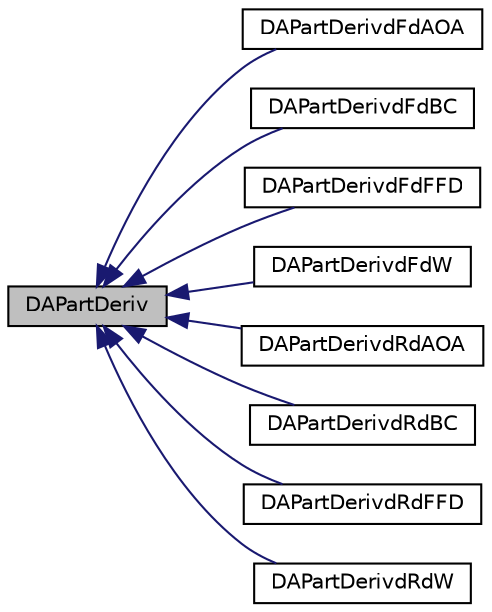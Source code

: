digraph "DAPartDeriv"
{
  bgcolor="transparent";
  edge [fontname="Helvetica",fontsize="10",labelfontname="Helvetica",labelfontsize="10"];
  node [fontname="Helvetica",fontsize="10",shape=record];
  rankdir="LR";
  Node0 [label="DAPartDeriv",height=0.2,width=0.4,color="black", fillcolor="grey75", style="filled", fontcolor="black"];
  Node0 -> Node1 [dir="back",color="midnightblue",fontsize="10",style="solid",fontname="Helvetica"];
  Node1 [label="DAPartDerivdFdAOA",height=0.2,width=0.4,color="black",URL="$classFoam_1_1DAPartDerivdFdAOA.html"];
  Node0 -> Node2 [dir="back",color="midnightblue",fontsize="10",style="solid",fontname="Helvetica"];
  Node2 [label="DAPartDerivdFdBC",height=0.2,width=0.4,color="black",URL="$classFoam_1_1DAPartDerivdFdBC.html"];
  Node0 -> Node3 [dir="back",color="midnightblue",fontsize="10",style="solid",fontname="Helvetica"];
  Node3 [label="DAPartDerivdFdFFD",height=0.2,width=0.4,color="black",URL="$classFoam_1_1DAPartDerivdFdFFD.html"];
  Node0 -> Node4 [dir="back",color="midnightblue",fontsize="10",style="solid",fontname="Helvetica"];
  Node4 [label="DAPartDerivdFdW",height=0.2,width=0.4,color="black",URL="$classFoam_1_1DAPartDerivdFdW.html"];
  Node0 -> Node5 [dir="back",color="midnightblue",fontsize="10",style="solid",fontname="Helvetica"];
  Node5 [label="DAPartDerivdRdAOA",height=0.2,width=0.4,color="black",URL="$classFoam_1_1DAPartDerivdRdAOA.html"];
  Node0 -> Node6 [dir="back",color="midnightblue",fontsize="10",style="solid",fontname="Helvetica"];
  Node6 [label="DAPartDerivdRdBC",height=0.2,width=0.4,color="black",URL="$classFoam_1_1DAPartDerivdRdBC.html"];
  Node0 -> Node7 [dir="back",color="midnightblue",fontsize="10",style="solid",fontname="Helvetica"];
  Node7 [label="DAPartDerivdRdFFD",height=0.2,width=0.4,color="black",URL="$classFoam_1_1DAPartDerivdRdFFD.html"];
  Node0 -> Node8 [dir="back",color="midnightblue",fontsize="10",style="solid",fontname="Helvetica"];
  Node8 [label="DAPartDerivdRdW",height=0.2,width=0.4,color="black",URL="$classFoam_1_1DAPartDerivdRdW.html"];
}
